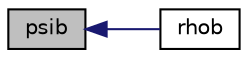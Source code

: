 digraph "psib"
{
  bgcolor="transparent";
  edge [fontname="Helvetica",fontsize="10",labelfontname="Helvetica",labelfontsize="10"];
  node [fontname="Helvetica",fontsize="10",shape=record];
  rankdir="LR";
  Node1 [label="psib",height=0.2,width=0.4,color="black", fillcolor="grey75", style="filled", fontcolor="black"];
  Node1 -> Node2 [dir="back",color="midnightblue",fontsize="10",style="solid",fontname="Helvetica"];
  Node2 [label="rhob",height=0.2,width=0.4,color="black",URL="$a02016.html#ae7dbdec158d8ca9d01043fda79116a65",tooltip="Burnt gas density [kg/m^3]. "];
}
